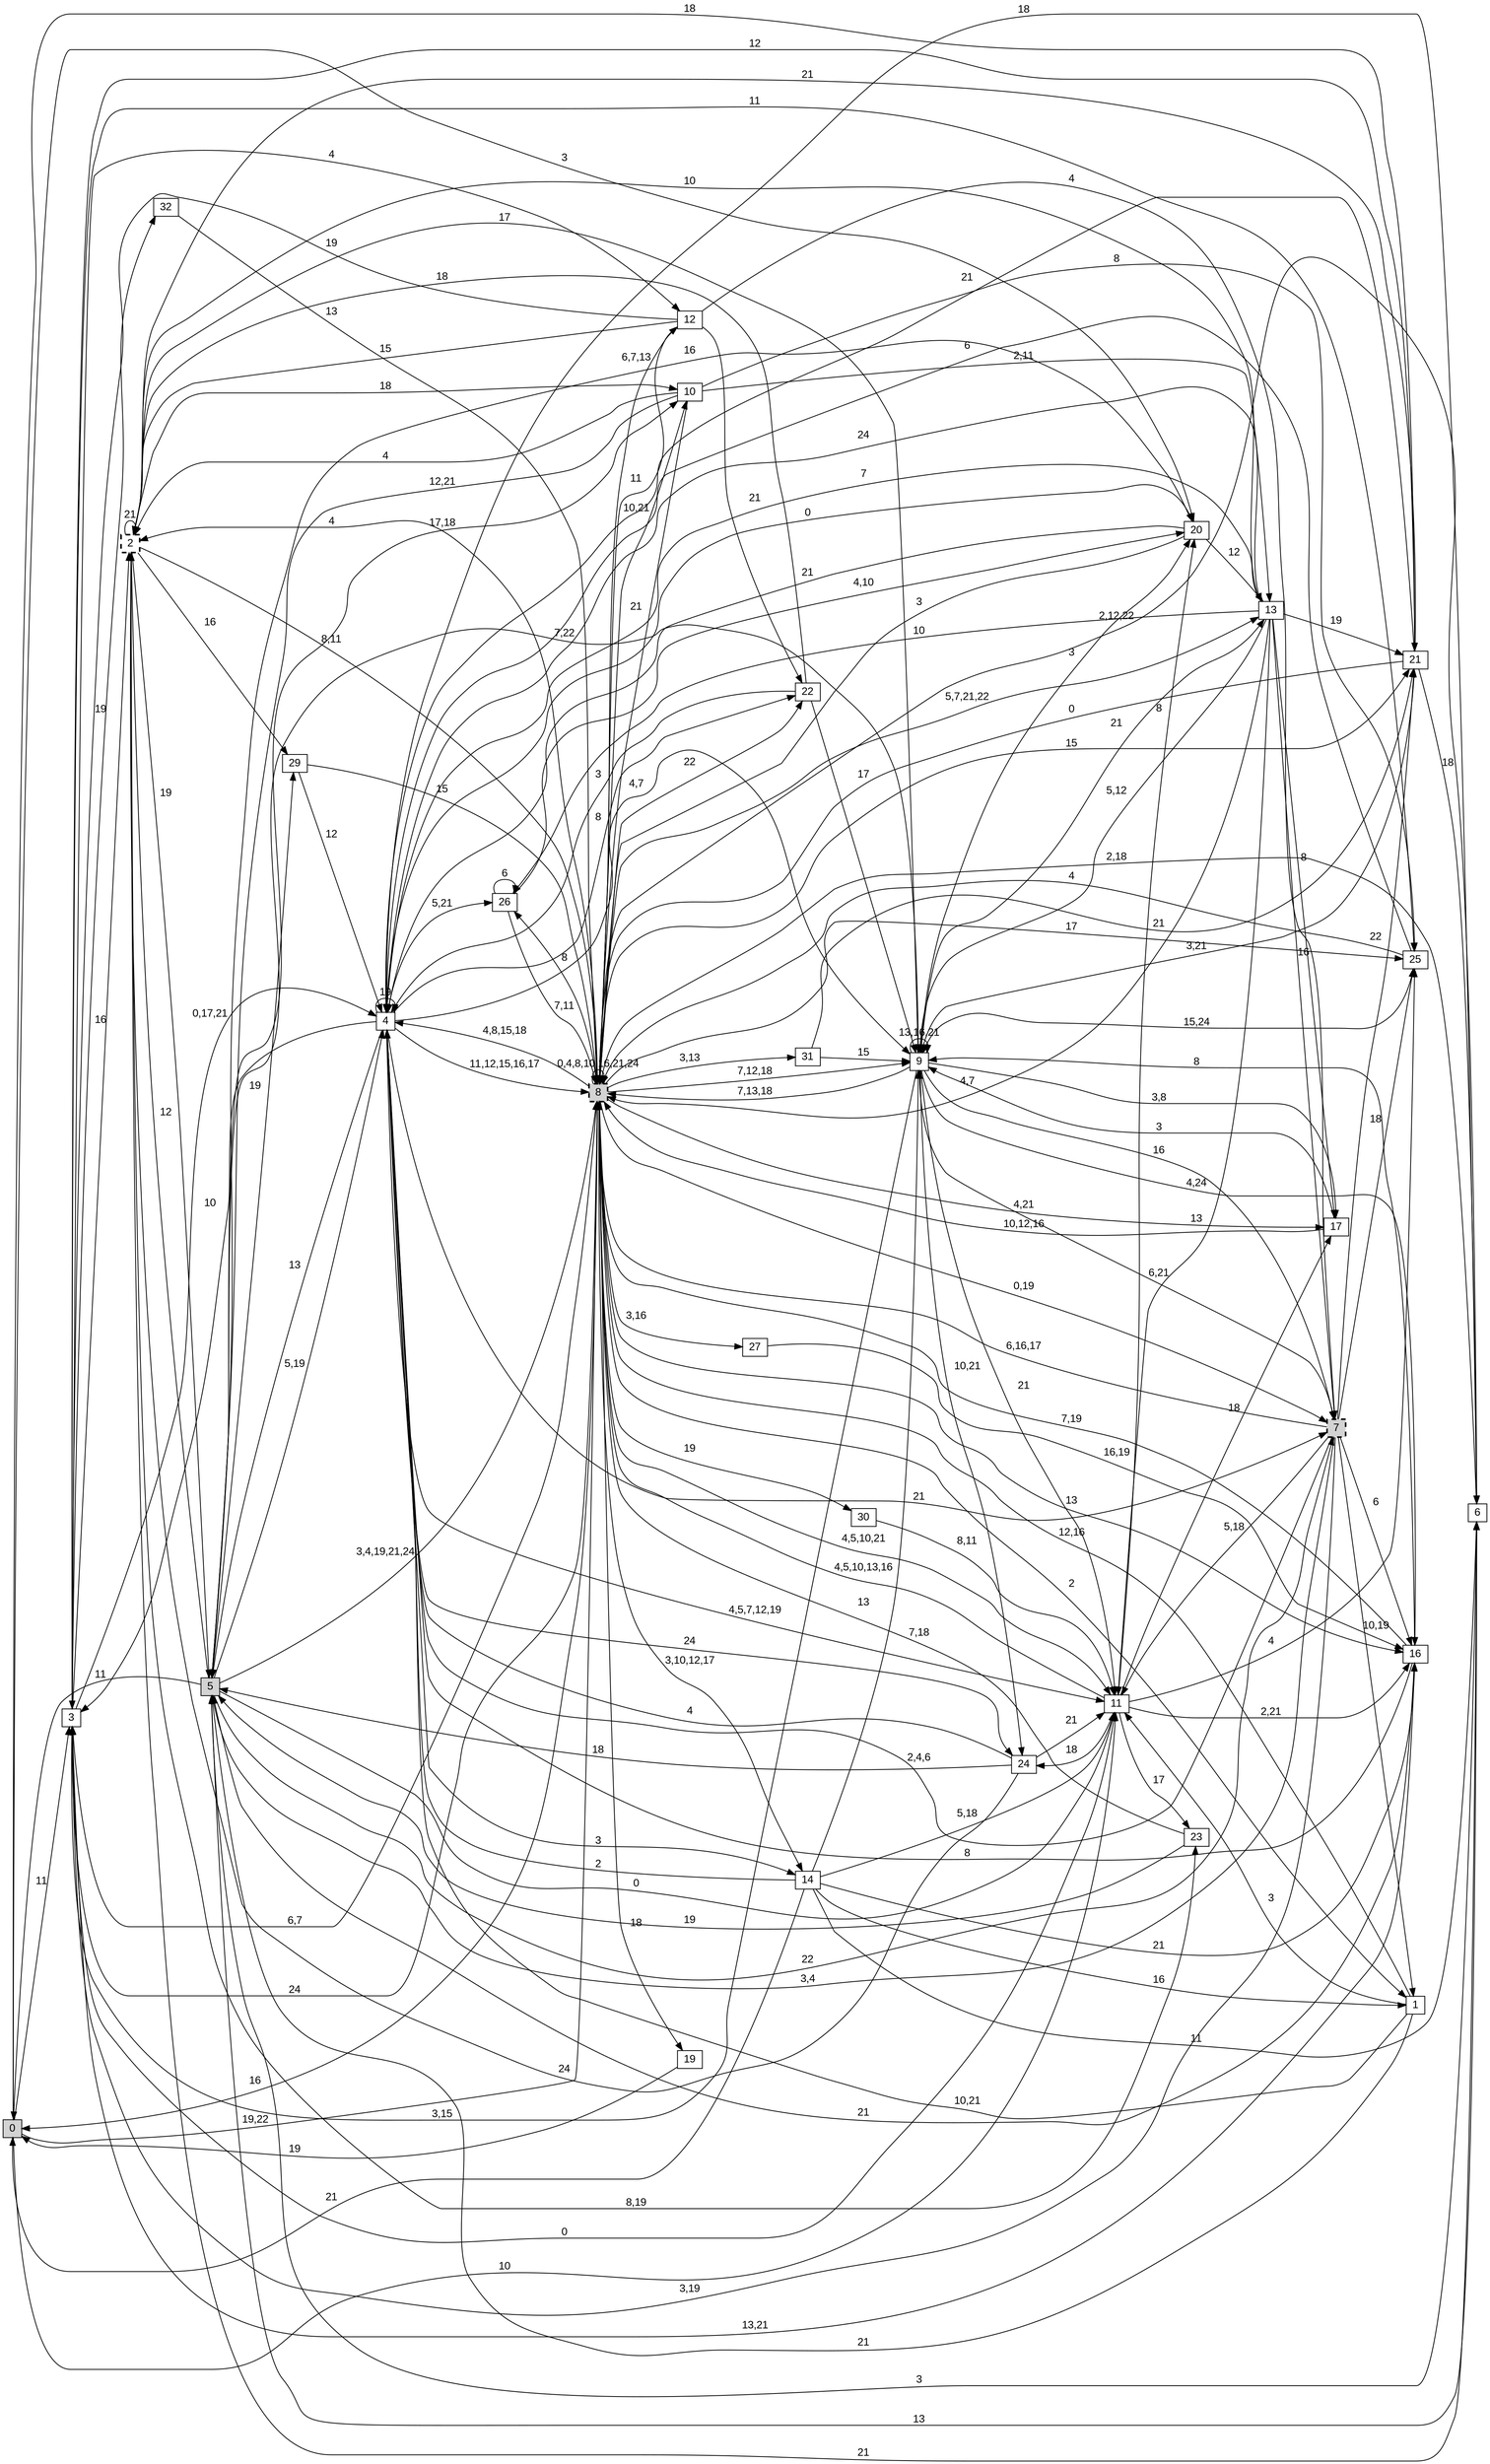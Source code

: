 digraph "NDFA" {
  rankdir=LR
  node [shape=box width=0.1 height=0.1 fontname=Arial]
  edge [fontname=Arial]
/* Estados */
 s0 [label="0" style="filled"] /* I:1 F:0 D:0 */
 s1 [label="1" ] /* I:0 F:0 D:0 */
 s2 [label="2" style="bold,dashed"] /* I:0 F:1 D:0 */
 s3 [label="3" ] /* I:0 F:0 D:0 */
 s4 [label="4" ] /* I:0 F:0 D:0 */
 s5 [label="5" style="filled"] /* I:1 F:0 D:0 */
 s6 [label="6" ] /* I:0 F:0 D:0 */
 s7 [label="7" style="filled,bold,dashed"] /* I:1 F:1 D:0 */
 s8 [label="8" style="filled,bold,dashed"] /* I:1 F:1 D:0 */
 s9 [label="9" ] /* I:0 F:0 D:0 */
 s10 [label="10" ] /* I:0 F:0 D:0 */
 s11 [label="11" ] /* I:0 F:0 D:0 */
 s12 [label="12" ] /* I:0 F:0 D:0 */
 s13 [label="13" ] /* I:0 F:0 D:0 */
 s14 [label="14" ] /* I:0 F:0 D:0 */
 s16 [label="16" ] /* I:0 F:0 D:0 */
 s17 [label="17" ] /* I:0 F:0 D:0 */
 s19 [label="19" ] /* I:0 F:0 D:0 */
 s20 [label="20" ] /* I:0 F:0 D:0 */
 s21 [label="21" ] /* I:0 F:0 D:0 */
 s22 [label="22" ] /* I:0 F:0 D:0 */
 s23 [label="23" ] /* I:0 F:0 D:0 */
 s24 [label="24" ] /* I:0 F:0 D:0 */
 s25 [label="25" ] /* I:0 F:0 D:0 */
 s26 [label="26" ] /* I:0 F:0 D:0 */
 s27 [label="27" ] /* I:0 F:0 D:0 */
 s29 [label="29" ] /* I:0 F:0 D:0 */
 s30 [label="30" ] /* I:0 F:0 D:0 */
 s31 [label="31" ] /* I:0 F:0 D:0 */
 s32 [label="32" ] /* I:0 F:0 D:0 */
/* Transiciones */
  s0 -> s3 [label="11"]
  s0 -> s8 [label="19,22"]
  s0 -> s11 [label="10"]
  s0 -> s20 [label="3"]
  s0 -> s21 [label="18"]
  s1 -> s4 [label="10,21"]
  s1 -> s5 [label="21"]
  s1 -> s8 [label="12,16"]
  s1 -> s11 [label="3"]
  s2 -> s2 [label="21"]
  s2 -> s5 [label="19"]
  s2 -> s8 [label="8,11"]
  s2 -> s9 [label="17"]
  s2 -> s10 [label="18"]
  s2 -> s23 [label="8,19"]
  s2 -> s29 [label="16"]
  s3 -> s2 [label="16"]
  s3 -> s4 [label="0,17,21"]
  s3 -> s8 [label="24"]
  s3 -> s11 [label="0"]
  s3 -> s12 [label="4"]
  s3 -> s16 [label="13,21"]
  s3 -> s21 [label="12"]
  s3 -> s25 [label="11"]
  s3 -> s32 [label="19"]
  s4 -> s3 [label="10"]
  s4 -> s4 [label="19"]
  s4 -> s5 [label="13"]
  s4 -> s6 [label="18"]
  s4 -> s7 [label="21"]
  s4 -> s8 [label="11,12,15,16,17"]
  s4 -> s9 [label="4,7"]
  s4 -> s11 [label="4,5,7,12,19"]
  s4 -> s13 [label="24"]
  s4 -> s14 [label="3"]
  s4 -> s20 [label="0"]
  s4 -> s22 [label="8"]
  s4 -> s24 [label="24"]
  s4 -> s26 [label="5,21"]
  s5 -> s0 [label="11"]
  s5 -> s2 [label="12"]
  s5 -> s4 [label="5,19"]
  s5 -> s6 [label="13"]
  s5 -> s7 [label="22"]
  s5 -> s8 [label="3,4,19,21,24"]
  s5 -> s9 [label="7,22"]
  s5 -> s10 [label="17,18"]
  s5 -> s11 [label="0"]
  s5 -> s29 [label="19"]
  s6 -> s2 [label="21"]
  s6 -> s5 [label="3"]
  s6 -> s8 [label="2,18"]
  s7 -> s1 [label="10,19"]
  s7 -> s3 [label="3,19"]
  s7 -> s4 [label="2,4,6"]
  s7 -> s5 [label="3,4"]
  s7 -> s8 [label="6,16,17"]
  s7 -> s9 [label="6,21"]
  s7 -> s11 [label="5,18"]
  s7 -> s16 [label="6"]
  s7 -> s21 [label="22"]
  s7 -> s25 [label="18"]
  s8 -> s0 [label="16"]
  s8 -> s1 [label="2"]
  s8 -> s2 [label="4"]
  s8 -> s3 [label="6,7"]
  s8 -> s4 [label="4,8,15,18"]
  s8 -> s6 [label="2,12,22"]
  s8 -> s7 [label="0,19"]
  s8 -> s8 [label="0,4,8,10,16,21,24"]
  s8 -> s9 [label="7,12,18"]
  s8 -> s10 [label="10,21"]
  s8 -> s11 [label="4,5,10,21"]
  s8 -> s12 [label="11"]
  s8 -> s13 [label="5,7,21,22"]
  s8 -> s14 [label="3,10,12,17"]
  s8 -> s16 [label="13"]
  s8 -> s17 [label="4,21"]
  s8 -> s19 [label="18"]
  s8 -> s21 [label="15"]
  s8 -> s22 [label="22"]
  s8 -> s25 [label="17"]
  s8 -> s26 [label="8"]
  s8 -> s27 [label="3,16"]
  s8 -> s30 [label="19"]
  s8 -> s31 [label="3,13"]
  s9 -> s3 [label="3,15"]
  s9 -> s7 [label="16"]
  s9 -> s8 [label="7,13,18"]
  s9 -> s9 [label="13,16,21"]
  s9 -> s11 [label="21"]
  s9 -> s13 [label="21"]
  s9 -> s16 [label="4,24"]
  s9 -> s17 [label="3,8"]
  s9 -> s20 [label="3"]
  s9 -> s24 [label="10,21"]
  s10 -> s2 [label="4"]
  s10 -> s5 [label="12,21"]
  s10 -> s8 [label="21"]
  s10 -> s13 [label="2,11"]
  s10 -> s25 [label="8"]
  s11 -> s8 [label="4,5,10,13,16"]
  s11 -> s16 [label="2,21"]
  s11 -> s17 [label="18"]
  s11 -> s20 [label="8"]
  s11 -> s23 [label="17"]
  s11 -> s24 [label="18"]
  s11 -> s25 [label="4"]
  s12 -> s2 [label="15"]
  s12 -> s3 [label="19"]
  s12 -> s7 [label="4"]
  s12 -> s8 [label="6,7,13"]
  s12 -> s22 [label="21"]
  s13 -> s2 [label="10"]
  s13 -> s4 [label="7"]
  s13 -> s7 [label="16"]
  s13 -> s8 [label="4,7"]
  s13 -> s9 [label="5,12"]
  s13 -> s11 [label="13"]
  s13 -> s17 [label="8"]
  s13 -> s21 [label="19"]
  s13 -> s26 [label="10"]
  s14 -> s0 [label="21"]
  s14 -> s1 [label="16"]
  s14 -> s4 [label="2"]
  s14 -> s6 [label="11"]
  s14 -> s9 [label="13"]
  s14 -> s11 [label="5,18"]
  s14 -> s16 [label="21"]
  s16 -> s4 [label="8"]
  s16 -> s5 [label="21"]
  s16 -> s8 [label="7,19"]
  s16 -> s9 [label="8"]
  s17 -> s8 [label="10,12,16"]
  s17 -> s9 [label="3"]
  s19 -> s0 [label="19"]
  s20 -> s4 [label="21"]
  s20 -> s5 [label="16"]
  s20 -> s8 [label="3"]
  s20 -> s13 [label="12"]
  s21 -> s2 [label="21"]
  s21 -> s4 [label="21"]
  s21 -> s6 [label="18"]
  s21 -> s8 [label="0"]
  s21 -> s9 [label="3,21"]
  s22 -> s2 [label="18"]
  s22 -> s4 [label="3"]
  s22 -> s9 [label="17"]
  s23 -> s5 [label="19"]
  s23 -> s8 [label="7,18"]
  s24 -> s2 [label="24"]
  s24 -> s4 [label="4"]
  s24 -> s5 [label="18"]
  s24 -> s11 [label="21"]
  s25 -> s4 [label="6"]
  s25 -> s8 [label="4"]
  s25 -> s9 [label="15,24"]
  s26 -> s8 [label="7,11"]
  s26 -> s20 [label="4,10"]
  s26 -> s26 [label="6"]
  s27 -> s16 [label="16,19"]
  s29 -> s4 [label="12"]
  s29 -> s8 [label="15"]
  s30 -> s11 [label="8,11"]
  s31 -> s9 [label="15"]
  s31 -> s21 [label="21"]
  s32 -> s8 [label="13"]
}
